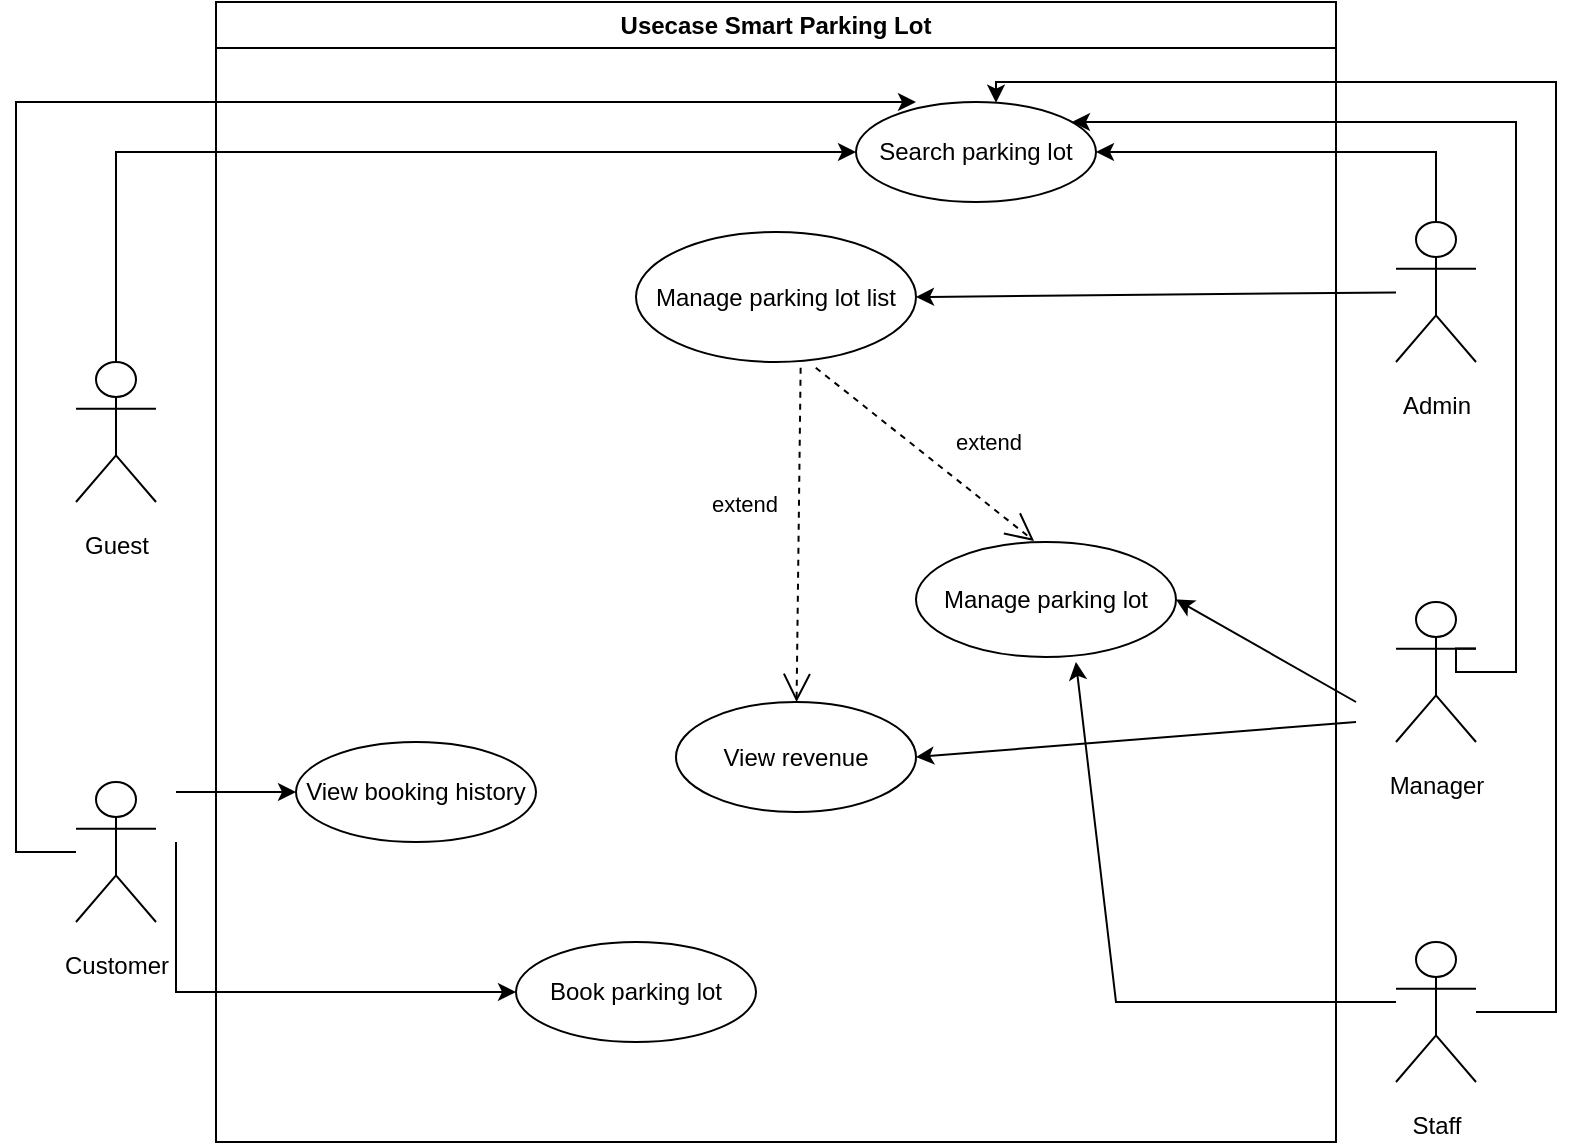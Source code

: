 <mxfile version="20.8.23" type="google" pages="2"><diagram name="Page-1" id="x46E8OcP34Q477muU2Xi"><mxGraphModel dx="1356" dy="663" grid="1" gridSize="10" guides="1" tooltips="1" connect="1" arrows="1" fold="1" page="1" pageScale="1" pageWidth="850" pageHeight="1100" math="0" shadow="0"><root><mxCell id="0"/><mxCell id="1" parent="0"/><mxCell id="tk-owIrPElzbqNRSj1f3-1" value="Usecase Smart Parking Lot" style="swimlane;whiteSpace=wrap;html=1;" vertex="1" parent="1"><mxGeometry x="150" y="100" width="560" height="570" as="geometry"/></mxCell><mxCell id="tk-owIrPElzbqNRSj1f3-21" value="Search parking lot" style="ellipse;whiteSpace=wrap;html=1;" vertex="1" parent="tk-owIrPElzbqNRSj1f3-1"><mxGeometry x="320" y="50" width="120" height="50" as="geometry"/></mxCell><mxCell id="tk-owIrPElzbqNRSj1f3-23" value="Book parking lot" style="ellipse;whiteSpace=wrap;html=1;" vertex="1" parent="tk-owIrPElzbqNRSj1f3-1"><mxGeometry x="150" y="470" width="120" height="50" as="geometry"/></mxCell><mxCell id="tk-owIrPElzbqNRSj1f3-22" value="View booking history" style="ellipse;whiteSpace=wrap;html=1;" vertex="1" parent="tk-owIrPElzbqNRSj1f3-1"><mxGeometry x="40" y="370" width="120" height="50" as="geometry"/></mxCell><mxCell id="tk-owIrPElzbqNRSj1f3-25" value="Manage parking lot list" style="ellipse;whiteSpace=wrap;html=1;" vertex="1" parent="tk-owIrPElzbqNRSj1f3-1"><mxGeometry x="210" y="115" width="140" height="65" as="geometry"/></mxCell><mxCell id="tk-owIrPElzbqNRSj1f3-28" value="Manage parking lot" style="ellipse;whiteSpace=wrap;html=1;" vertex="1" parent="tk-owIrPElzbqNRSj1f3-1"><mxGeometry x="350" y="270" width="130" height="57.5" as="geometry"/></mxCell><mxCell id="tk-owIrPElzbqNRSj1f3-42" value="extend" style="endArrow=open;endSize=12;dashed=1;html=1;rounded=0;exitX=0.642;exitY=1.044;exitDx=0;exitDy=0;exitPerimeter=0;entryX=0.454;entryY=-0.009;entryDx=0;entryDy=0;entryPerimeter=0;" edge="1" parent="tk-owIrPElzbqNRSj1f3-1" source="tk-owIrPElzbqNRSj1f3-25" target="tk-owIrPElzbqNRSj1f3-28"><mxGeometry x="0.302" y="25" width="160" relative="1" as="geometry"><mxPoint x="220" y="240" as="sourcePoint"/><mxPoint x="380" y="240" as="targetPoint"/><mxPoint as="offset"/></mxGeometry></mxCell><mxCell id="tk-owIrPElzbqNRSj1f3-43" value="extend" style="endArrow=open;endSize=12;dashed=1;html=1;rounded=0;exitX=0.588;exitY=1.044;exitDx=0;exitDy=0;exitPerimeter=0;" edge="1" parent="tk-owIrPElzbqNRSj1f3-1" source="tk-owIrPElzbqNRSj1f3-25" target="tk-owIrPElzbqNRSj1f3-27"><mxGeometry x="-0.182" y="-27" width="160" relative="1" as="geometry"><mxPoint x="340" y="290" as="sourcePoint"/><mxPoint x="414" y="199.5" as="targetPoint"/><mxPoint as="offset"/></mxGeometry></mxCell><mxCell id="tk-owIrPElzbqNRSj1f3-27" value="View revenue" style="ellipse;whiteSpace=wrap;html=1;" vertex="1" parent="tk-owIrPElzbqNRSj1f3-1"><mxGeometry x="230" y="350" width="120" height="55" as="geometry"/></mxCell><mxCell id="tk-owIrPElzbqNRSj1f3-4" value="Guest" style="shape=umlActor;verticalLabelPosition=bottom;verticalAlign=top;html=1;outlineConnect=0;spacing=10;" vertex="1" parent="1"><mxGeometry x="80" y="280" width="40" height="70" as="geometry"/></mxCell><mxCell id="tk-owIrPElzbqNRSj1f3-13" value="Customer" style="shape=umlActor;verticalLabelPosition=bottom;verticalAlign=top;html=1;outlineConnect=0;spacing=10;" vertex="1" parent="1"><mxGeometry x="80" y="490" width="40" height="70" as="geometry"/></mxCell><mxCell id="tk-owIrPElzbqNRSj1f3-35" style="edgeStyle=orthogonalEdgeStyle;rounded=0;orthogonalLoop=1;jettySize=auto;html=1;" edge="1" parent="1" source="tk-owIrPElzbqNRSj1f3-14" target="tk-owIrPElzbqNRSj1f3-21"><mxGeometry relative="1" as="geometry"><mxPoint x="780" y="110" as="targetPoint"/><Array as="points"><mxPoint x="820" y="605"/><mxPoint x="820" y="140"/><mxPoint x="540" y="140"/></Array></mxGeometry></mxCell><mxCell id="tk-owIrPElzbqNRSj1f3-14" value="Staff" style="shape=umlActor;verticalLabelPosition=bottom;verticalAlign=top;html=1;outlineConnect=0;spacing=10;" vertex="1" parent="1"><mxGeometry x="740" y="570" width="40" height="70" as="geometry"/></mxCell><mxCell id="tk-owIrPElzbqNRSj1f3-33" style="edgeStyle=orthogonalEdgeStyle;rounded=0;orthogonalLoop=1;jettySize=auto;html=1;exitX=1;exitY=0.333;exitDx=0;exitDy=0;exitPerimeter=0;" edge="1" parent="1" source="tk-owIrPElzbqNRSj1f3-15" target="tk-owIrPElzbqNRSj1f3-21"><mxGeometry relative="1" as="geometry"><mxPoint x="750" y="370" as="targetPoint"/><Array as="points"><mxPoint x="770" y="435"/><mxPoint x="800" y="435"/><mxPoint x="800" y="160"/></Array></mxGeometry></mxCell><mxCell id="tk-owIrPElzbqNRSj1f3-15" value="Manager" style="shape=umlActor;verticalLabelPosition=bottom;verticalAlign=top;html=1;outlineConnect=0;spacing=10;" vertex="1" parent="1"><mxGeometry x="740" y="400" width="40" height="70" as="geometry"/></mxCell><mxCell id="tk-owIrPElzbqNRSj1f3-16" value="Admin" style="shape=umlActor;verticalLabelPosition=bottom;verticalAlign=top;html=1;outlineConnect=0;spacing=10;" vertex="1" parent="1"><mxGeometry x="740" y="210" width="40" height="70" as="geometry"/></mxCell><mxCell id="tk-owIrPElzbqNRSj1f3-30" value="" style="endArrow=classic;html=1;rounded=0;entryX=0;entryY=0.5;entryDx=0;entryDy=0;" edge="1" parent="1" target="tk-owIrPElzbqNRSj1f3-21"><mxGeometry width="50" height="50" relative="1" as="geometry"><mxPoint x="100" y="280" as="sourcePoint"/><mxPoint x="500" y="320" as="targetPoint"/><Array as="points"><mxPoint x="100" y="175"/></Array></mxGeometry></mxCell><mxCell id="tk-owIrPElzbqNRSj1f3-31" value="" style="endArrow=classic;html=1;rounded=0;entryX=0.25;entryY=0;entryDx=0;entryDy=0;entryPerimeter=0;" edge="1" parent="1" source="tk-owIrPElzbqNRSj1f3-13" target="tk-owIrPElzbqNRSj1f3-21"><mxGeometry width="50" height="50" relative="1" as="geometry"><mxPoint x="50" y="530" as="sourcePoint"/><mxPoint x="470" y="180" as="targetPoint"/><Array as="points"><mxPoint x="50" y="525"/><mxPoint x="50" y="150"/></Array></mxGeometry></mxCell><mxCell id="tk-owIrPElzbqNRSj1f3-32" value="" style="endArrow=classic;html=1;rounded=0;entryX=1;entryY=0.5;entryDx=0;entryDy=0;exitX=0.5;exitY=0;exitDx=0;exitDy=0;exitPerimeter=0;" edge="1" parent="1" source="tk-owIrPElzbqNRSj1f3-16" target="tk-owIrPElzbqNRSj1f3-21"><mxGeometry width="50" height="50" relative="1" as="geometry"><mxPoint x="450" y="370" as="sourcePoint"/><mxPoint x="500" y="320" as="targetPoint"/><Array as="points"><mxPoint x="760" y="175"/></Array></mxGeometry></mxCell><mxCell id="tk-owIrPElzbqNRSj1f3-36" value="" style="endArrow=classic;html=1;rounded=0;entryX=0;entryY=0.5;entryDx=0;entryDy=0;" edge="1" parent="1" target="tk-owIrPElzbqNRSj1f3-23"><mxGeometry width="50" height="50" relative="1" as="geometry"><mxPoint x="130" y="520" as="sourcePoint"/><mxPoint x="500" y="320" as="targetPoint"/><Array as="points"><mxPoint x="130" y="595"/></Array></mxGeometry></mxCell><mxCell id="tk-owIrPElzbqNRSj1f3-37" value="" style="endArrow=classic;html=1;rounded=0;entryX=0;entryY=0.5;entryDx=0;entryDy=0;" edge="1" parent="1" target="tk-owIrPElzbqNRSj1f3-22"><mxGeometry width="50" height="50" relative="1" as="geometry"><mxPoint x="130" y="495" as="sourcePoint"/><mxPoint x="500" y="320" as="targetPoint"/></mxGeometry></mxCell><mxCell id="tk-owIrPElzbqNRSj1f3-38" value="" style="endArrow=classic;html=1;rounded=0;entryX=1;entryY=0.5;entryDx=0;entryDy=0;" edge="1" parent="1" source="tk-owIrPElzbqNRSj1f3-16" target="tk-owIrPElzbqNRSj1f3-25"><mxGeometry width="50" height="50" relative="1" as="geometry"><mxPoint x="450" y="370" as="sourcePoint"/><mxPoint x="500" y="320" as="targetPoint"/></mxGeometry></mxCell><mxCell id="tk-owIrPElzbqNRSj1f3-40" value="" style="endArrow=classic;html=1;rounded=0;entryX=1;entryY=0.5;entryDx=0;entryDy=0;" edge="1" parent="1" target="tk-owIrPElzbqNRSj1f3-28"><mxGeometry width="50" height="50" relative="1" as="geometry"><mxPoint x="720" y="450" as="sourcePoint"/><mxPoint x="500" y="320" as="targetPoint"/></mxGeometry></mxCell><mxCell id="tk-owIrPElzbqNRSj1f3-44" value="" style="endArrow=classic;html=1;rounded=0;entryX=1;entryY=0.5;entryDx=0;entryDy=0;" edge="1" parent="1" target="tk-owIrPElzbqNRSj1f3-27"><mxGeometry width="50" height="50" relative="1" as="geometry"><mxPoint x="720" y="460" as="sourcePoint"/><mxPoint x="550" y="419" as="targetPoint"/></mxGeometry></mxCell><mxCell id="tk-owIrPElzbqNRSj1f3-45" value="" style="endArrow=classic;html=1;rounded=0;entryX=0.615;entryY=1.043;entryDx=0;entryDy=0;entryPerimeter=0;" edge="1" parent="1" target="tk-owIrPElzbqNRSj1f3-28"><mxGeometry width="50" height="50" relative="1" as="geometry"><mxPoint x="740" y="600" as="sourcePoint"/><mxPoint x="340" y="310" as="targetPoint"/><Array as="points"><mxPoint x="600" y="600"/></Array></mxGeometry></mxCell></root></mxGraphModel></diagram><diagram id="cekDDlEFR4bYM0Fegzcn" name="Page-2"><mxGraphModel dx="1627" dy="796" grid="1" gridSize="10" guides="1" tooltips="1" connect="1" arrows="1" fold="1" page="1" pageScale="1" pageWidth="850" pageHeight="1100" math="0" shadow="0"><root><mxCell id="0"/><mxCell id="1" parent="0"/><mxCell id="XAX_z6pru_ROT7wE6Yjr-1" value="Usecase Booking" style="swimlane;whiteSpace=wrap;html=1;" vertex="1" parent="1"><mxGeometry x="150" y="100" width="560" height="570" as="geometry"/></mxCell><mxCell id="XAX_z6pru_ROT7wE6Yjr-2" value="Search parking lot" style="ellipse;whiteSpace=wrap;html=1;" vertex="1" parent="XAX_z6pru_ROT7wE6Yjr-1"><mxGeometry x="350" y="140" width="120" height="50" as="geometry"/></mxCell><mxCell id="XAX_z6pru_ROT7wE6Yjr-3" value="Book parking lot" style="ellipse;whiteSpace=wrap;html=1;" vertex="1" parent="XAX_z6pru_ROT7wE6Yjr-1"><mxGeometry x="190" y="150" width="120" height="50" as="geometry"/></mxCell><mxCell id="XAX_z6pru_ROT7wE6Yjr-4" value="View booking history" style="ellipse;whiteSpace=wrap;html=1;" vertex="1" parent="XAX_z6pru_ROT7wE6Yjr-1"><mxGeometry x="180" y="380" width="120" height="50" as="geometry"/></mxCell></root></mxGraphModel></diagram></mxfile>